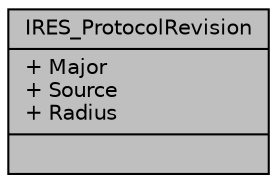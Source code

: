 digraph "IRES_ProtocolRevision"
{
  edge [fontname="Helvetica",fontsize="10",labelfontname="Helvetica",labelfontsize="10"];
  node [fontname="Helvetica",fontsize="10",shape=record];
  Node1 [label="{IRES_ProtocolRevision\n|+ Major\l+ Source\l+ Radius\l|}",height=0.2,width=0.4,color="black", fillcolor="grey75", style="filled", fontcolor="black"];
}
